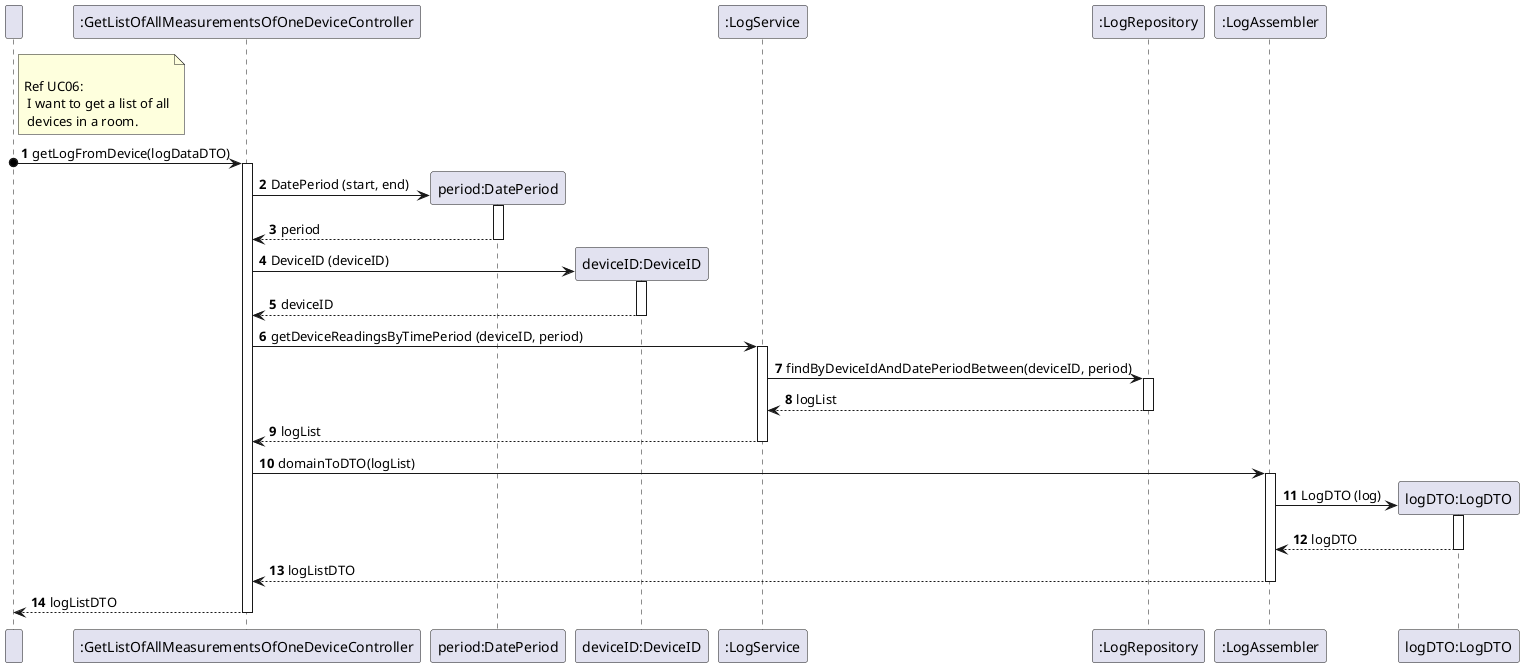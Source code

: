 @startuml
!pragma layout smetana

participant " " as User
participant ":GetListOfAllMeasurementsOfOneDeviceController" as Controller

participant "period:DatePeriod" as DatePeriod
participant "deviceID:DeviceID" as DeviceID
participant ":LogService" as LogService
participant ":LogRepository" as Repository
participant ":LogAssembler" as Assembler
participant "logDTO:LogDTO" as DTO

autonumber

note right of User

  Ref UC06:
   I want to get a list of all
   devices in a room.
end note



User o-> Controller: getLogFromDevice(logDataDTO)

activate Controller
'DatePeriod and DeviceID are created
create DatePeriod
Controller -> DatePeriod: DatePeriod (start, end)
activate DatePeriod
DatePeriod --> Controller: period
deactivate DatePeriod

create DeviceID
Controller -> DeviceID: DeviceID (deviceID)
activate DeviceID
DeviceID --> Controller: deviceID
deactivate DeviceID


'getAllMeasurementsOfDeviceInGivenPeriod -> getStartDate, getEndDate
Controller -> LogService: getDeviceReadingsByTimePeriod (deviceID, period)

'getStartDate -> localDateTimeStart
activate LogService

'findByDeviceIdAndTimeStampBetween -> look in all measurement repositories
LogService -> Repository: findByDeviceIdAndDatePeriodBetween(deviceID, period)

activate Repository
Repository --> LogService: logList

deactivate Repository
LogService --> Controller: logList


deactivate LogService
Controller -> Assembler: domainToDTO(logList)

activate Assembler
create DTO
Assembler -> DTO: LogDTO (log)
activate DTO
DTO --> Assembler: logDTO

deactivate DTO
Assembler --> Controller: logListDTO

deactivate Assembler
Controller --> User: logListDTO
deactivate Controller


@enduml